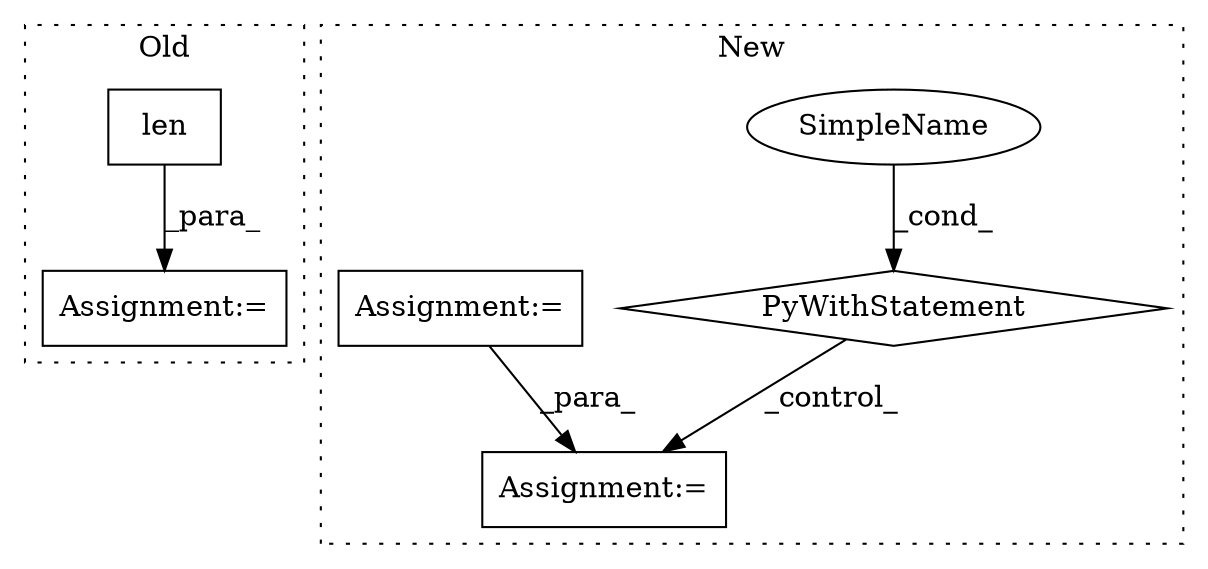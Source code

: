 digraph G {
subgraph cluster0 {
1 [label="len" a="32" s="6570,6584" l="4,1" shape="box"];
5 [label="Assignment:=" a="7" s="6499,6586" l="57,2" shape="box"];
label = "Old";
style="dotted";
}
subgraph cluster1 {
2 [label="PyWithStatement" a="104" s="7443,7460" l="10,2" shape="diamond"];
3 [label="Assignment:=" a="7" s="7600" l="1" shape="box"];
4 [label="SimpleName" a="42" s="" l="" shape="ellipse"];
6 [label="Assignment:=" a="7" s="7198" l="51" shape="box"];
label = "New";
style="dotted";
}
1 -> 5 [label="_para_"];
2 -> 3 [label="_control_"];
4 -> 2 [label="_cond_"];
6 -> 3 [label="_para_"];
}